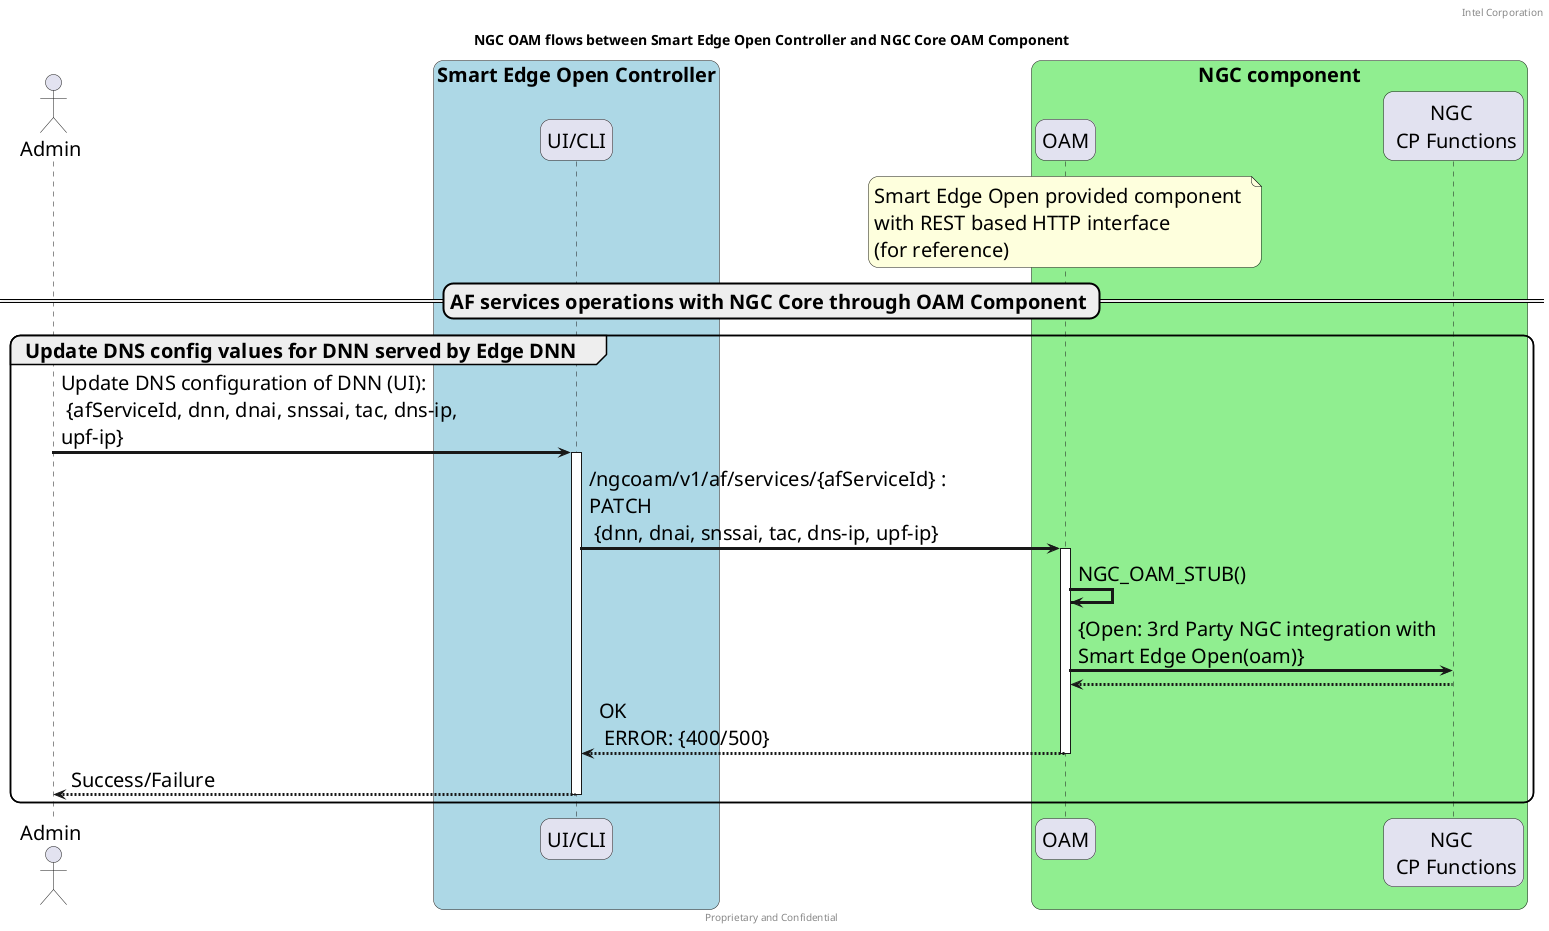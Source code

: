 @startuml
/' SPDX-License-Identifier: Apache-2.0
   Copyright (c) 2020 Intel Corporation
'/

skinparam monochrome false
skinparam roundcorner 20
skinparam defaultFontName "Intel Clear"
skinparam defaultFontSize 20
skinparam maxmessagesize 400
skinparam sequenceArrowThickness 3

header "Intel Corporation"
footer "Proprietary and Confidential"
title "NGC OAM flows between Smart Edge Open Controller and NGC Core OAM Component"

actor "Admin" as user
box  "Smart Edge Open Controller" #LightBlue
participant "UI/CLI" as cnca 
end box
box  "NGC component" #LightGreen
participant "OAM"  as oam
note over oam
   Smart Edge Open provided component 
   with REST based HTTP interface 
   (for reference)
end note
participant "NGC \n CP Functions" as ngccp
end box

== AF services operations with NGC Core through OAM Component ==

group Update DNS config values for DNN served by Edge DNN
    user -> cnca : Update DNS configuration of DNN (UI): \n {afServiceId, dnn, dnai, snssai, tac, dns-ip, upf-ip} 
    activate cnca 
    cnca -> oam : /ngcoam/v1/af/services/{afServiceId} : PATCH \n {dnn, dnai, snssai, tac, dns-ip, upf-ip} 
    activate oam 
    oam -> oam : NGC_OAM_STUB()
    oam -> ngccp : {Open: 3rd Party NGC integration with Smart Edge Open(oam)} 
    ngccp --> oam : 
    oam --> cnca :  OK \n ERROR: {400/500}
    deactivate oam
    cnca --> user : Success/Failure 
    deactivate cnca
end

@enduml